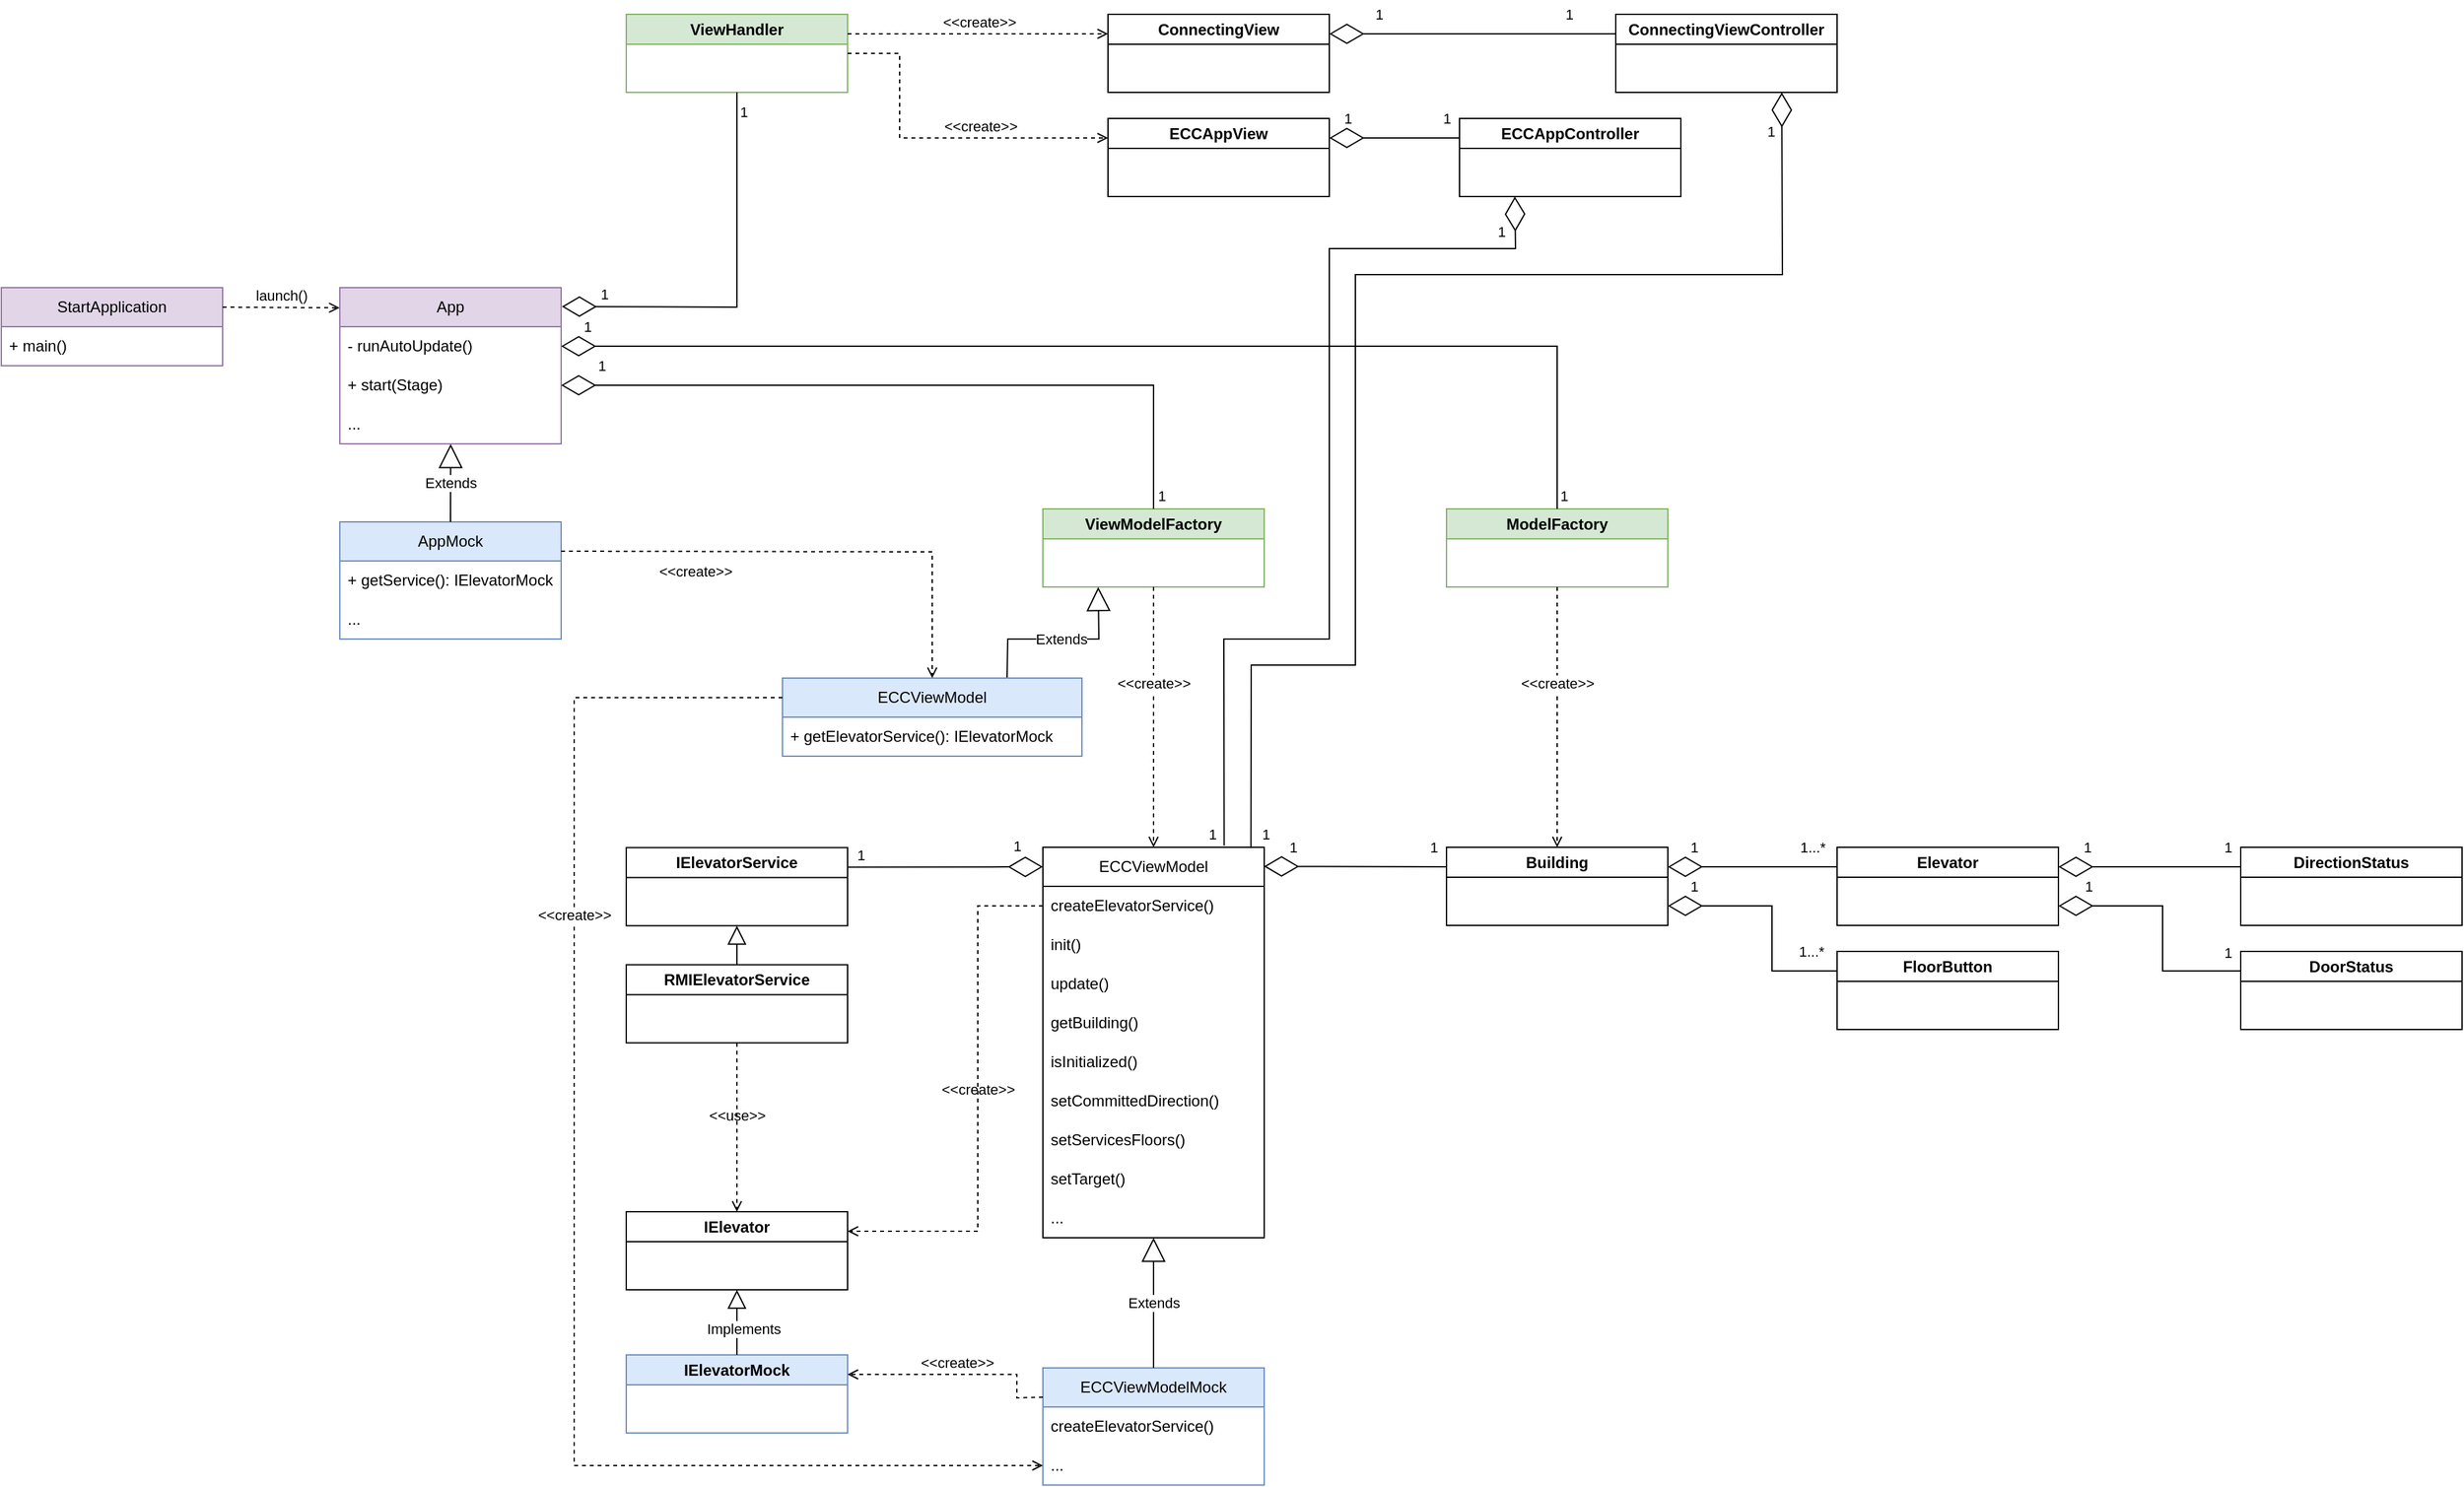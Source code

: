 <mxfile version="20.8.11" type="device"><diagram name="Page-1" id="Hwsbi2dae1K12TZPExzu"><mxGraphModel dx="2690" dy="2209" grid="1" gridSize="10" guides="1" tooltips="1" connect="1" arrows="1" fold="1" page="1" pageScale="1" pageWidth="850" pageHeight="1100" math="0" shadow="0"><root><mxCell id="0"/><mxCell id="1" parent="0"/><mxCell id="rHWufkOqWPk_4TAR-WMq-7" value="" style="endArrow=diamondThin;endFill=0;endSize=24;html=1;rounded=0;entryX=1;entryY=0.25;entryDx=0;entryDy=0;exitX=0;exitY=0.25;exitDx=0;exitDy=0;" edge="1" parent="1" source="rHWufkOqWPk_4TAR-WMq-4" target="rHWufkOqWPk_4TAR-WMq-1"><mxGeometry width="160" relative="1" as="geometry"><mxPoint x="740" y="310" as="sourcePoint"/><mxPoint x="900" y="310" as="targetPoint"/></mxGeometry></mxCell><mxCell id="rHWufkOqWPk_4TAR-WMq-12" value="1...*" style="edgeLabel;html=1;align=center;verticalAlign=middle;resizable=0;points=[];" vertex="1" connectable="0" parent="rHWufkOqWPk_4TAR-WMq-7"><mxGeometry x="-0.343" relative="1" as="geometry"><mxPoint x="23" y="-15" as="offset"/></mxGeometry></mxCell><mxCell id="rHWufkOqWPk_4TAR-WMq-13" value="1" style="edgeLabel;html=1;align=center;verticalAlign=middle;resizable=0;points=[];" vertex="1" connectable="0" parent="rHWufkOqWPk_4TAR-WMq-7"><mxGeometry x="0.602" y="-1" relative="1" as="geometry"><mxPoint x="-6" y="-14" as="offset"/></mxGeometry></mxCell><mxCell id="rHWufkOqWPk_4TAR-WMq-1" value="Building" style="swimlane;whiteSpace=wrap;html=1;" vertex="1" parent="1"><mxGeometry x="710" y="160" width="170" height="60" as="geometry"/></mxCell><mxCell id="rHWufkOqWPk_4TAR-WMq-2" value="DirectionStatus" style="swimlane;whiteSpace=wrap;html=1;" vertex="1" parent="1"><mxGeometry x="1320" y="160" width="170" height="60" as="geometry"/></mxCell><mxCell id="rHWufkOqWPk_4TAR-WMq-3" value="DoorStatus" style="swimlane;whiteSpace=wrap;html=1;" vertex="1" parent="1"><mxGeometry x="1320" y="240" width="170" height="60" as="geometry"/></mxCell><mxCell id="rHWufkOqWPk_4TAR-WMq-4" value="Elevator" style="swimlane;whiteSpace=wrap;html=1;" vertex="1" parent="1"><mxGeometry x="1010" y="160" width="170" height="60" as="geometry"/></mxCell><mxCell id="rHWufkOqWPk_4TAR-WMq-5" value="FloorButton" style="swimlane;whiteSpace=wrap;html=1;" vertex="1" parent="1"><mxGeometry x="1010" y="240" width="170" height="60" as="geometry"/></mxCell><mxCell id="rHWufkOqWPk_4TAR-WMq-14" value="" style="endArrow=diamondThin;endFill=0;endSize=24;html=1;rounded=0;entryX=1;entryY=0.75;entryDx=0;entryDy=0;exitX=0;exitY=0.25;exitDx=0;exitDy=0;" edge="1" parent="1" source="rHWufkOqWPk_4TAR-WMq-5" target="rHWufkOqWPk_4TAR-WMq-1"><mxGeometry width="160" relative="1" as="geometry"><mxPoint x="1030" y="230" as="sourcePoint"/><mxPoint x="900" y="230" as="targetPoint"/><Array as="points"><mxPoint x="960" y="255"/><mxPoint x="960" y="205"/></Array></mxGeometry></mxCell><mxCell id="rHWufkOqWPk_4TAR-WMq-15" value="1...*" style="edgeLabel;html=1;align=center;verticalAlign=middle;resizable=0;points=[];" vertex="1" connectable="0" parent="rHWufkOqWPk_4TAR-WMq-14"><mxGeometry x="-0.343" relative="1" as="geometry"><mxPoint x="30" y="-6" as="offset"/></mxGeometry></mxCell><mxCell id="rHWufkOqWPk_4TAR-WMq-16" value="1" style="edgeLabel;html=1;align=center;verticalAlign=middle;resizable=0;points=[];" vertex="1" connectable="0" parent="rHWufkOqWPk_4TAR-WMq-14"><mxGeometry x="0.602" y="-1" relative="1" as="geometry"><mxPoint x="-16" y="-14" as="offset"/></mxGeometry></mxCell><mxCell id="rHWufkOqWPk_4TAR-WMq-17" value="" style="endArrow=diamondThin;endFill=0;endSize=24;html=1;rounded=0;entryX=1;entryY=0.25;entryDx=0;entryDy=0;exitX=0;exitY=0.25;exitDx=0;exitDy=0;" edge="1" parent="1" source="rHWufkOqWPk_4TAR-WMq-2" target="rHWufkOqWPk_4TAR-WMq-4"><mxGeometry width="160" relative="1" as="geometry"><mxPoint x="1320" y="140" as="sourcePoint"/><mxPoint x="1190" y="140" as="targetPoint"/></mxGeometry></mxCell><mxCell id="rHWufkOqWPk_4TAR-WMq-18" value="1" style="edgeLabel;html=1;align=center;verticalAlign=middle;resizable=0;points=[];" vertex="1" connectable="0" parent="rHWufkOqWPk_4TAR-WMq-17"><mxGeometry x="-0.343" relative="1" as="geometry"><mxPoint x="36" y="-15" as="offset"/></mxGeometry></mxCell><mxCell id="rHWufkOqWPk_4TAR-WMq-19" value="1" style="edgeLabel;html=1;align=center;verticalAlign=middle;resizable=0;points=[];" vertex="1" connectable="0" parent="rHWufkOqWPk_4TAR-WMq-17"><mxGeometry x="0.602" y="-1" relative="1" as="geometry"><mxPoint x="-6" y="-14" as="offset"/></mxGeometry></mxCell><mxCell id="rHWufkOqWPk_4TAR-WMq-23" value="" style="endArrow=diamondThin;endFill=0;endSize=24;html=1;rounded=0;entryX=1;entryY=0.75;entryDx=0;entryDy=0;exitX=0;exitY=0.25;exitDx=0;exitDy=0;" edge="1" parent="1" source="rHWufkOqWPk_4TAR-WMq-3" target="rHWufkOqWPk_4TAR-WMq-4"><mxGeometry width="160" relative="1" as="geometry"><mxPoint x="1330" y="219.52" as="sourcePoint"/><mxPoint x="1190" y="219.52" as="targetPoint"/><Array as="points"><mxPoint x="1260" y="255"/><mxPoint x="1260" y="205"/></Array></mxGeometry></mxCell><mxCell id="rHWufkOqWPk_4TAR-WMq-24" value="1" style="edgeLabel;html=1;align=center;verticalAlign=middle;resizable=0;points=[];" vertex="1" connectable="0" parent="rHWufkOqWPk_4TAR-WMq-23"><mxGeometry x="-0.343" relative="1" as="geometry"><mxPoint x="50" y="-12" as="offset"/></mxGeometry></mxCell><mxCell id="rHWufkOqWPk_4TAR-WMq-25" value="1" style="edgeLabel;html=1;align=center;verticalAlign=middle;resizable=0;points=[];" vertex="1" connectable="0" parent="rHWufkOqWPk_4TAR-WMq-23"><mxGeometry x="0.602" y="-1" relative="1" as="geometry"><mxPoint x="-15" y="-14" as="offset"/></mxGeometry></mxCell><mxCell id="rHWufkOqWPk_4TAR-WMq-30" value="ECCViewModel" style="swimlane;fontStyle=0;childLayout=stackLayout;horizontal=1;startSize=30;horizontalStack=0;resizeParent=1;resizeParentMax=0;resizeLast=0;collapsible=1;marginBottom=0;whiteSpace=wrap;html=1;" vertex="1" parent="1"><mxGeometry x="400" y="160" width="170" height="300" as="geometry"/></mxCell><mxCell id="rHWufkOqWPk_4TAR-WMq-50" value="createElevatorService()" style="text;strokeColor=none;fillColor=none;align=left;verticalAlign=middle;spacingLeft=4;spacingRight=4;overflow=hidden;points=[[0,0.5],[1,0.5]];portConstraint=eastwest;rotatable=0;whiteSpace=wrap;html=1;" vertex="1" parent="rHWufkOqWPk_4TAR-WMq-30"><mxGeometry y="30" width="170" height="30" as="geometry"/></mxCell><mxCell id="rHWufkOqWPk_4TAR-WMq-32" value="init()" style="text;strokeColor=none;fillColor=none;align=left;verticalAlign=middle;spacingLeft=4;spacingRight=4;overflow=hidden;points=[[0,0.5],[1,0.5]];portConstraint=eastwest;rotatable=0;whiteSpace=wrap;html=1;" vertex="1" parent="rHWufkOqWPk_4TAR-WMq-30"><mxGeometry y="60" width="170" height="30" as="geometry"/></mxCell><mxCell id="rHWufkOqWPk_4TAR-WMq-33" value="update()" style="text;strokeColor=none;fillColor=none;align=left;verticalAlign=middle;spacingLeft=4;spacingRight=4;overflow=hidden;points=[[0,0.5],[1,0.5]];portConstraint=eastwest;rotatable=0;whiteSpace=wrap;html=1;" vertex="1" parent="rHWufkOqWPk_4TAR-WMq-30"><mxGeometry y="90" width="170" height="30" as="geometry"/></mxCell><mxCell id="rHWufkOqWPk_4TAR-WMq-34" value="getBuilding()" style="text;strokeColor=none;fillColor=none;align=left;verticalAlign=middle;spacingLeft=4;spacingRight=4;overflow=hidden;points=[[0,0.5],[1,0.5]];portConstraint=eastwest;rotatable=0;whiteSpace=wrap;html=1;" vertex="1" parent="rHWufkOqWPk_4TAR-WMq-30"><mxGeometry y="120" width="170" height="30" as="geometry"/></mxCell><mxCell id="rHWufkOqWPk_4TAR-WMq-35" value="isInitialized()" style="text;strokeColor=none;fillColor=none;align=left;verticalAlign=middle;spacingLeft=4;spacingRight=4;overflow=hidden;points=[[0,0.5],[1,0.5]];portConstraint=eastwest;rotatable=0;whiteSpace=wrap;html=1;" vertex="1" parent="rHWufkOqWPk_4TAR-WMq-30"><mxGeometry y="150" width="170" height="30" as="geometry"/></mxCell><mxCell id="rHWufkOqWPk_4TAR-WMq-38" value="setCommittedDirection()" style="text;strokeColor=none;fillColor=none;align=left;verticalAlign=middle;spacingLeft=4;spacingRight=4;overflow=hidden;points=[[0,0.5],[1,0.5]];portConstraint=eastwest;rotatable=0;whiteSpace=wrap;html=1;" vertex="1" parent="rHWufkOqWPk_4TAR-WMq-30"><mxGeometry y="180" width="170" height="30" as="geometry"/></mxCell><mxCell id="rHWufkOqWPk_4TAR-WMq-37" value="setServicesFloors()" style="text;strokeColor=none;fillColor=none;align=left;verticalAlign=middle;spacingLeft=4;spacingRight=4;overflow=hidden;points=[[0,0.5],[1,0.5]];portConstraint=eastwest;rotatable=0;whiteSpace=wrap;html=1;" vertex="1" parent="rHWufkOqWPk_4TAR-WMq-30"><mxGeometry y="210" width="170" height="30" as="geometry"/></mxCell><mxCell id="rHWufkOqWPk_4TAR-WMq-36" value="setTarget()" style="text;strokeColor=none;fillColor=none;align=left;verticalAlign=middle;spacingLeft=4;spacingRight=4;overflow=hidden;points=[[0,0.5],[1,0.5]];portConstraint=eastwest;rotatable=0;whiteSpace=wrap;html=1;" vertex="1" parent="rHWufkOqWPk_4TAR-WMq-30"><mxGeometry y="240" width="170" height="30" as="geometry"/></mxCell><mxCell id="rHWufkOqWPk_4TAR-WMq-39" value="..." style="text;strokeColor=none;fillColor=none;align=left;verticalAlign=middle;spacingLeft=4;spacingRight=4;overflow=hidden;points=[[0,0.5],[1,0.5]];portConstraint=eastwest;rotatable=0;whiteSpace=wrap;html=1;" vertex="1" parent="rHWufkOqWPk_4TAR-WMq-30"><mxGeometry y="270" width="170" height="30" as="geometry"/></mxCell><mxCell id="rHWufkOqWPk_4TAR-WMq-40" value="IElevatorService" style="swimlane;whiteSpace=wrap;html=1;" vertex="1" parent="1"><mxGeometry x="80" y="160.28" width="170" height="60" as="geometry"/></mxCell><mxCell id="rHWufkOqWPk_4TAR-WMq-45" value="" style="endArrow=block;endFill=0;endSize=12;html=1;rounded=0;entryX=0.5;entryY=1;entryDx=0;entryDy=0;exitX=0.5;exitY=0;exitDx=0;exitDy=0;" edge="1" parent="1" source="rHWufkOqWPk_4TAR-WMq-48" target="rHWufkOqWPk_4TAR-WMq-40"><mxGeometry width="160" relative="1" as="geometry"><mxPoint x="170" y="260.28" as="sourcePoint"/><mxPoint x="560" y="100.28" as="targetPoint"/></mxGeometry></mxCell><mxCell id="rHWufkOqWPk_4TAR-WMq-46" value="IElevator" style="swimlane;whiteSpace=wrap;html=1;" vertex="1" parent="1"><mxGeometry x="80" y="440" width="170" height="60" as="geometry"/></mxCell><mxCell id="rHWufkOqWPk_4TAR-WMq-48" value="RMIElevatorService" style="swimlane;whiteSpace=wrap;html=1;" vertex="1" parent="1"><mxGeometry x="80" y="250.28" width="170" height="60" as="geometry"/></mxCell><mxCell id="rHWufkOqWPk_4TAR-WMq-52" value="IElevatorMock" style="swimlane;whiteSpace=wrap;html=1;fillColor=#dae8fc;strokeColor=#6c8ebf;" vertex="1" parent="1"><mxGeometry x="80" y="550" width="170" height="60" as="geometry"/></mxCell><mxCell id="rHWufkOqWPk_4TAR-WMq-54" value="ECCViewModelMock" style="swimlane;fontStyle=0;childLayout=stackLayout;horizontal=1;startSize=30;horizontalStack=0;resizeParent=1;resizeParentMax=0;resizeLast=0;collapsible=1;marginBottom=0;whiteSpace=wrap;html=1;fillColor=#dae8fc;strokeColor=#6c8ebf;" vertex="1" parent="1"><mxGeometry x="400" y="560" width="170" height="90" as="geometry"/></mxCell><mxCell id="rHWufkOqWPk_4TAR-WMq-55" value="createElevatorService()" style="text;strokeColor=none;fillColor=none;align=left;verticalAlign=middle;spacingLeft=4;spacingRight=4;overflow=hidden;points=[[0,0.5],[1,0.5]];portConstraint=eastwest;rotatable=0;whiteSpace=wrap;html=1;" vertex="1" parent="rHWufkOqWPk_4TAR-WMq-54"><mxGeometry y="30" width="170" height="30" as="geometry"/></mxCell><mxCell id="rHWufkOqWPk_4TAR-WMq-63" value="..." style="text;strokeColor=none;fillColor=none;align=left;verticalAlign=middle;spacingLeft=4;spacingRight=4;overflow=hidden;points=[[0,0.5],[1,0.5]];portConstraint=eastwest;rotatable=0;whiteSpace=wrap;html=1;" vertex="1" parent="rHWufkOqWPk_4TAR-WMq-54"><mxGeometry y="60" width="170" height="30" as="geometry"/></mxCell><mxCell id="rHWufkOqWPk_4TAR-WMq-65" value="Extends" style="endArrow=block;endSize=16;endFill=0;html=1;rounded=0;exitX=0.5;exitY=0;exitDx=0;exitDy=0;" edge="1" parent="1" source="rHWufkOqWPk_4TAR-WMq-54"><mxGeometry x="0.007" width="160" relative="1" as="geometry"><mxPoint x="180" y="490" as="sourcePoint"/><mxPoint x="485" y="460" as="targetPoint"/><mxPoint as="offset"/></mxGeometry></mxCell><mxCell id="rHWufkOqWPk_4TAR-WMq-78" value="" style="endArrow=diamondThin;endFill=0;endSize=24;html=1;rounded=0;exitX=1;exitY=0.25;exitDx=0;exitDy=0;" edge="1" parent="1" source="rHWufkOqWPk_4TAR-WMq-40"><mxGeometry width="160" relative="1" as="geometry"><mxPoint x="-80" y="410" as="sourcePoint"/><mxPoint x="400" y="175" as="targetPoint"/></mxGeometry></mxCell><mxCell id="rHWufkOqWPk_4TAR-WMq-79" value="1" style="edgeLabel;html=1;align=center;verticalAlign=middle;resizable=0;points=[];" vertex="1" connectable="0" parent="rHWufkOqWPk_4TAR-WMq-78"><mxGeometry x="0.652" y="-3" relative="1" as="geometry"><mxPoint x="6" y="-19" as="offset"/></mxGeometry></mxCell><mxCell id="rHWufkOqWPk_4TAR-WMq-80" value="1" style="edgeLabel;html=1;align=center;verticalAlign=middle;resizable=0;points=[];" vertex="1" connectable="0" parent="rHWufkOqWPk_4TAR-WMq-78"><mxGeometry x="-0.668" y="1" relative="1" as="geometry"><mxPoint x="-15" y="-8" as="offset"/></mxGeometry></mxCell><mxCell id="rHWufkOqWPk_4TAR-WMq-81" value="&amp;lt;&amp;lt;create&amp;gt;&amp;gt;" style="html=1;verticalAlign=bottom;labelBackgroundColor=none;endArrow=open;endFill=0;dashed=1;rounded=0;exitX=0;exitY=0.5;exitDx=0;exitDy=0;entryX=1;entryY=0.25;entryDx=0;entryDy=0;" edge="1" parent="1" source="rHWufkOqWPk_4TAR-WMq-50" target="rHWufkOqWPk_4TAR-WMq-46"><mxGeometry width="160" relative="1" as="geometry"><mxPoint x="160" y="300" as="sourcePoint"/><mxPoint x="320" y="300" as="targetPoint"/><Array as="points"><mxPoint x="350" y="205"/><mxPoint x="350" y="455"/></Array></mxGeometry></mxCell><mxCell id="rHWufkOqWPk_4TAR-WMq-82" value="&amp;lt;&amp;lt;create&amp;gt;&amp;gt;" style="html=1;verticalAlign=bottom;labelBackgroundColor=none;endArrow=open;endFill=0;dashed=1;rounded=0;exitX=0;exitY=0.25;exitDx=0;exitDy=0;entryX=1;entryY=0.25;entryDx=0;entryDy=0;" edge="1" parent="1" source="rHWufkOqWPk_4TAR-WMq-54" target="rHWufkOqWPk_4TAR-WMq-52"><mxGeometry width="160" relative="1" as="geometry"><mxPoint x="410" y="215" as="sourcePoint"/><mxPoint x="135" y="450" as="targetPoint"/><Array as="points"><mxPoint x="380" y="583"/><mxPoint x="380" y="565"/></Array></mxGeometry></mxCell><mxCell id="rHWufkOqWPk_4TAR-WMq-83" value="Implements" style="endArrow=block;endFill=0;endSize=12;html=1;rounded=0;entryX=0.5;entryY=1;entryDx=0;entryDy=0;exitX=0.5;exitY=0;exitDx=0;exitDy=0;" edge="1" parent="1" source="rHWufkOqWPk_4TAR-WMq-52" target="rHWufkOqWPk_4TAR-WMq-46"><mxGeometry x="-0.2" y="-5" width="160" relative="1" as="geometry"><mxPoint x="25" y="300" as="sourcePoint"/><mxPoint x="25" y="270" as="targetPoint"/><mxPoint as="offset"/></mxGeometry></mxCell><mxCell id="rHWufkOqWPk_4TAR-WMq-84" value="" style="endArrow=diamondThin;endFill=0;endSize=24;html=1;rounded=0;entryX=0.999;entryY=0.049;entryDx=0;entryDy=0;exitX=0;exitY=0.25;exitDx=0;exitDy=0;entryPerimeter=0;" edge="1" parent="1" source="rHWufkOqWPk_4TAR-WMq-1" target="rHWufkOqWPk_4TAR-WMq-30"><mxGeometry width="160" relative="1" as="geometry"><mxPoint x="750" y="240" as="sourcePoint"/><mxPoint x="620" y="240" as="targetPoint"/></mxGeometry></mxCell><mxCell id="rHWufkOqWPk_4TAR-WMq-85" value="1" style="edgeLabel;html=1;align=center;verticalAlign=middle;resizable=0;points=[];" vertex="1" connectable="0" parent="rHWufkOqWPk_4TAR-WMq-84"><mxGeometry x="-0.343" relative="1" as="geometry"><mxPoint x="36" y="-15" as="offset"/></mxGeometry></mxCell><mxCell id="rHWufkOqWPk_4TAR-WMq-86" value="1" style="edgeLabel;html=1;align=center;verticalAlign=middle;resizable=0;points=[];" vertex="1" connectable="0" parent="rHWufkOqWPk_4TAR-WMq-84"><mxGeometry x="0.602" y="-1" relative="1" as="geometry"><mxPoint x="-6" y="-14" as="offset"/></mxGeometry></mxCell><mxCell id="rHWufkOqWPk_4TAR-WMq-87" value="ModelFactory" style="swimlane;whiteSpace=wrap;html=1;fillColor=#d5e8d4;strokeColor=#82b366;" vertex="1" parent="1"><mxGeometry x="710" y="-100" width="170" height="60" as="geometry"/></mxCell><mxCell id="rHWufkOqWPk_4TAR-WMq-89" value="" style="html=1;verticalAlign=bottom;labelBackgroundColor=none;endArrow=open;endFill=0;dashed=1;rounded=0;exitX=0.5;exitY=1;exitDx=0;exitDy=0;entryX=0.5;entryY=0;entryDx=0;entryDy=0;" edge="1" parent="1" source="rHWufkOqWPk_4TAR-WMq-87" target="rHWufkOqWPk_4TAR-WMq-1"><mxGeometry width="160" relative="1" as="geometry"><mxPoint x="480" y="170" as="sourcePoint"/><mxPoint x="640" y="170" as="targetPoint"/></mxGeometry></mxCell><mxCell id="rHWufkOqWPk_4TAR-WMq-90" value="&amp;lt;&amp;lt;create&amp;gt;&amp;gt;" style="edgeLabel;html=1;align=center;verticalAlign=middle;resizable=0;points=[];" vertex="1" connectable="0" parent="rHWufkOqWPk_4TAR-WMq-89"><mxGeometry x="-0.444" y="3" relative="1" as="geometry"><mxPoint x="-3" y="18" as="offset"/></mxGeometry></mxCell><mxCell id="rHWufkOqWPk_4TAR-WMq-91" value="ViewHandler" style="swimlane;whiteSpace=wrap;html=1;fillColor=#d5e8d4;strokeColor=#82b366;" vertex="1" parent="1"><mxGeometry x="80" y="-480" width="170" height="60" as="geometry"/></mxCell><mxCell id="rHWufkOqWPk_4TAR-WMq-94" value="" style="html=1;verticalAlign=bottom;labelBackgroundColor=none;endArrow=open;endFill=0;dashed=1;rounded=0;exitX=1;exitY=0.25;exitDx=0;exitDy=0;entryX=0;entryY=0.25;entryDx=0;entryDy=0;" edge="1" parent="1" source="rHWufkOqWPk_4TAR-WMq-91" target="rHWufkOqWPk_4TAR-WMq-129"><mxGeometry width="160" relative="1" as="geometry"><mxPoint x="805" y="-180" as="sourcePoint"/><mxPoint x="450" y="-465" as="targetPoint"/></mxGeometry></mxCell><mxCell id="rHWufkOqWPk_4TAR-WMq-95" value="&amp;lt;&amp;lt;create&amp;gt;&amp;gt;" style="edgeLabel;html=1;align=center;verticalAlign=middle;resizable=0;points=[];" vertex="1" connectable="0" parent="rHWufkOqWPk_4TAR-WMq-94"><mxGeometry x="-0.444" y="3" relative="1" as="geometry"><mxPoint x="45" y="-6" as="offset"/></mxGeometry></mxCell><mxCell id="rHWufkOqWPk_4TAR-WMq-96" value="" style="html=1;verticalAlign=bottom;labelBackgroundColor=none;endArrow=open;endFill=0;dashed=1;rounded=0;exitX=1;exitY=0.5;exitDx=0;exitDy=0;entryX=0;entryY=0.25;entryDx=0;entryDy=0;" edge="1" parent="1" source="rHWufkOqWPk_4TAR-WMq-91" target="rHWufkOqWPk_4TAR-WMq-130"><mxGeometry width="160" relative="1" as="geometry"><mxPoint x="260" y="-455" as="sourcePoint"/><mxPoint x="450" y="-385" as="targetPoint"/><Array as="points"><mxPoint x="290" y="-450"/><mxPoint x="290" y="-385"/></Array></mxGeometry></mxCell><mxCell id="rHWufkOqWPk_4TAR-WMq-97" value="&amp;lt;&amp;lt;create&amp;gt;&amp;gt;" style="edgeLabel;html=1;align=center;verticalAlign=middle;resizable=0;points=[];" vertex="1" connectable="0" parent="rHWufkOqWPk_4TAR-WMq-96"><mxGeometry x="-0.444" y="3" relative="1" as="geometry"><mxPoint x="59" y="22" as="offset"/></mxGeometry></mxCell><mxCell id="rHWufkOqWPk_4TAR-WMq-98" value="ViewModelFactory" style="swimlane;whiteSpace=wrap;html=1;fillColor=#d5e8d4;strokeColor=#82b366;" vertex="1" parent="1"><mxGeometry x="400" y="-100" width="170" height="60" as="geometry"/></mxCell><mxCell id="rHWufkOqWPk_4TAR-WMq-99" value="" style="html=1;verticalAlign=bottom;labelBackgroundColor=none;endArrow=open;endFill=0;dashed=1;rounded=0;exitX=0.5;exitY=1;exitDx=0;exitDy=0;entryX=0.5;entryY=0;entryDx=0;entryDy=0;" edge="1" parent="1" source="rHWufkOqWPk_4TAR-WMq-98" target="rHWufkOqWPk_4TAR-WMq-30"><mxGeometry width="160" relative="1" as="geometry"><mxPoint x="805" y="20" as="sourcePoint"/><mxPoint x="805" y="170" as="targetPoint"/></mxGeometry></mxCell><mxCell id="rHWufkOqWPk_4TAR-WMq-100" value="&amp;lt;&amp;lt;create&amp;gt;&amp;gt;" style="edgeLabel;html=1;align=center;verticalAlign=middle;resizable=0;points=[];" vertex="1" connectable="0" parent="rHWufkOqWPk_4TAR-WMq-99"><mxGeometry x="-0.444" y="3" relative="1" as="geometry"><mxPoint x="-3" y="18" as="offset"/></mxGeometry></mxCell><mxCell id="rHWufkOqWPk_4TAR-WMq-101" value="ConnectingViewController" style="swimlane;whiteSpace=wrap;html=1;" vertex="1" parent="1"><mxGeometry x="840" y="-480" width="170" height="60" as="geometry"/></mxCell><mxCell id="rHWufkOqWPk_4TAR-WMq-102" value="ECCAppController" style="swimlane;whiteSpace=wrap;html=1;" vertex="1" parent="1"><mxGeometry x="720" y="-400" width="170" height="60" as="geometry"/></mxCell><mxCell id="rHWufkOqWPk_4TAR-WMq-103" value="" style="endArrow=diamondThin;endFill=0;endSize=24;html=1;rounded=0;entryX=1;entryY=0.25;entryDx=0;entryDy=0;exitX=0;exitY=0.25;exitDx=0;exitDy=0;" edge="1" parent="1" source="rHWufkOqWPk_4TAR-WMq-101" target="rHWufkOqWPk_4TAR-WMq-129"><mxGeometry width="160" relative="1" as="geometry"><mxPoint x="750.17" y="-299.7" as="sourcePoint"/><mxPoint x="620" y="-465" as="targetPoint"/></mxGeometry></mxCell><mxCell id="rHWufkOqWPk_4TAR-WMq-104" value="1" style="edgeLabel;html=1;align=center;verticalAlign=middle;resizable=0;points=[];" vertex="1" connectable="0" parent="rHWufkOqWPk_4TAR-WMq-103"><mxGeometry x="-0.343" relative="1" as="geometry"><mxPoint x="36" y="-15" as="offset"/></mxGeometry></mxCell><mxCell id="rHWufkOqWPk_4TAR-WMq-105" value="1" style="edgeLabel;html=1;align=center;verticalAlign=middle;resizable=0;points=[];" vertex="1" connectable="0" parent="rHWufkOqWPk_4TAR-WMq-103"><mxGeometry x="0.602" y="-1" relative="1" as="geometry"><mxPoint x="-6" y="-14" as="offset"/></mxGeometry></mxCell><mxCell id="rHWufkOqWPk_4TAR-WMq-106" value="" style="endArrow=diamondThin;endFill=0;endSize=24;html=1;rounded=0;entryX=1;entryY=0.25;entryDx=0;entryDy=0;exitX=0;exitY=0.25;exitDx=0;exitDy=0;" edge="1" parent="1" source="rHWufkOqWPk_4TAR-WMq-102" target="rHWufkOqWPk_4TAR-WMq-130"><mxGeometry width="160" relative="1" as="geometry"><mxPoint x="730" y="-410" as="sourcePoint"/><mxPoint x="620" y="-385" as="targetPoint"/></mxGeometry></mxCell><mxCell id="rHWufkOqWPk_4TAR-WMq-107" value="1" style="edgeLabel;html=1;align=center;verticalAlign=middle;resizable=0;points=[];" vertex="1" connectable="0" parent="rHWufkOqWPk_4TAR-WMq-106"><mxGeometry x="-0.343" relative="1" as="geometry"><mxPoint x="23" y="-15" as="offset"/></mxGeometry></mxCell><mxCell id="rHWufkOqWPk_4TAR-WMq-108" value="1" style="edgeLabel;html=1;align=center;verticalAlign=middle;resizable=0;points=[];" vertex="1" connectable="0" parent="rHWufkOqWPk_4TAR-WMq-106"><mxGeometry x="0.602" y="-1" relative="1" as="geometry"><mxPoint x="-6" y="-14" as="offset"/></mxGeometry></mxCell><mxCell id="rHWufkOqWPk_4TAR-WMq-110" value="App" style="swimlane;fontStyle=0;childLayout=stackLayout;horizontal=1;startSize=30;horizontalStack=0;resizeParent=1;resizeParentMax=0;resizeLast=0;collapsible=1;marginBottom=0;whiteSpace=wrap;html=1;fillColor=#e1d5e7;strokeColor=#9673a6;" vertex="1" parent="1"><mxGeometry x="-140" y="-270" width="170" height="120" as="geometry"/></mxCell><mxCell id="rHWufkOqWPk_4TAR-WMq-111" value="- runAutoUpdate()" style="text;strokeColor=none;fillColor=none;align=left;verticalAlign=middle;spacingLeft=4;spacingRight=4;overflow=hidden;points=[[0,0.5],[1,0.5]];portConstraint=eastwest;rotatable=0;whiteSpace=wrap;html=1;" vertex="1" parent="rHWufkOqWPk_4TAR-WMq-110"><mxGeometry y="30" width="170" height="30" as="geometry"/></mxCell><mxCell id="rHWufkOqWPk_4TAR-WMq-112" value="+ start(Stage)" style="text;strokeColor=none;fillColor=none;align=left;verticalAlign=middle;spacingLeft=4;spacingRight=4;overflow=hidden;points=[[0,0.5],[1,0.5]];portConstraint=eastwest;rotatable=0;whiteSpace=wrap;html=1;" vertex="1" parent="rHWufkOqWPk_4TAR-WMq-110"><mxGeometry y="60" width="170" height="30" as="geometry"/></mxCell><mxCell id="rHWufkOqWPk_4TAR-WMq-119" value="..." style="text;strokeColor=none;fillColor=none;align=left;verticalAlign=middle;spacingLeft=4;spacingRight=4;overflow=hidden;points=[[0,0.5],[1,0.5]];portConstraint=eastwest;rotatable=0;whiteSpace=wrap;html=1;" vertex="1" parent="rHWufkOqWPk_4TAR-WMq-110"><mxGeometry y="90" width="170" height="30" as="geometry"/></mxCell><mxCell id="rHWufkOqWPk_4TAR-WMq-120" value="" style="endArrow=diamondThin;endFill=0;endSize=24;html=1;rounded=0;entryX=1.003;entryY=0.121;entryDx=0;entryDy=0;exitX=0.5;exitY=1;exitDx=0;exitDy=0;entryPerimeter=0;" edge="1" parent="1" source="rHWufkOqWPk_4TAR-WMq-91" target="rHWufkOqWPk_4TAR-WMq-110"><mxGeometry width="160" relative="1" as="geometry"><mxPoint x="190.17" y="-259.7" as="sourcePoint"/><mxPoint x="50.0" y="-260.0" as="targetPoint"/><Array as="points"><mxPoint x="165" y="-255"/></Array></mxGeometry></mxCell><mxCell id="rHWufkOqWPk_4TAR-WMq-121" value="1" style="edgeLabel;html=1;align=center;verticalAlign=middle;resizable=0;points=[];" vertex="1" connectable="0" parent="rHWufkOqWPk_4TAR-WMq-120"><mxGeometry x="-0.343" relative="1" as="geometry"><mxPoint x="5" y="-84" as="offset"/></mxGeometry></mxCell><mxCell id="rHWufkOqWPk_4TAR-WMq-122" value="1" style="edgeLabel;html=1;align=center;verticalAlign=middle;resizable=0;points=[];" vertex="1" connectable="0" parent="rHWufkOqWPk_4TAR-WMq-120"><mxGeometry x="0.602" y="-1" relative="1" as="geometry"><mxPoint x="-27" y="-9" as="offset"/></mxGeometry></mxCell><mxCell id="rHWufkOqWPk_4TAR-WMq-123" value="" style="endArrow=diamondThin;endFill=0;endSize=24;html=1;rounded=0;entryX=1;entryY=0.5;entryDx=0;entryDy=0;exitX=0.5;exitY=0;exitDx=0;exitDy=0;" edge="1" parent="1" source="rHWufkOqWPk_4TAR-WMq-87" target="rHWufkOqWPk_4TAR-WMq-111"><mxGeometry width="160" relative="1" as="geometry"><mxPoint x="175.0" y="-410" as="sourcePoint"/><mxPoint x="40" y="-230" as="targetPoint"/><Array as="points"><mxPoint x="795" y="-225"/></Array></mxGeometry></mxCell><mxCell id="rHWufkOqWPk_4TAR-WMq-124" value="1" style="edgeLabel;html=1;align=center;verticalAlign=middle;resizable=0;points=[];" vertex="1" connectable="0" parent="rHWufkOqWPk_4TAR-WMq-123"><mxGeometry x="-0.343" relative="1" as="geometry"><mxPoint x="172" y="115" as="offset"/></mxGeometry></mxCell><mxCell id="rHWufkOqWPk_4TAR-WMq-125" value="1" style="edgeLabel;html=1;align=center;verticalAlign=middle;resizable=0;points=[];" vertex="1" connectable="0" parent="rHWufkOqWPk_4TAR-WMq-123"><mxGeometry x="0.602" y="-1" relative="1" as="geometry"><mxPoint x="-157" y="-14" as="offset"/></mxGeometry></mxCell><mxCell id="rHWufkOqWPk_4TAR-WMq-126" value="" style="endArrow=diamondThin;endFill=0;endSize=24;html=1;rounded=0;entryX=1;entryY=0.5;entryDx=0;entryDy=0;exitX=0.5;exitY=0;exitDx=0;exitDy=0;" edge="1" parent="1" source="rHWufkOqWPk_4TAR-WMq-98" target="rHWufkOqWPk_4TAR-WMq-112"><mxGeometry width="160" relative="1" as="geometry"><mxPoint x="185.0" y="-400" as="sourcePoint"/><mxPoint x="50" y="-220" as="targetPoint"/><Array as="points"><mxPoint x="485" y="-195"/></Array></mxGeometry></mxCell><mxCell id="rHWufkOqWPk_4TAR-WMq-127" value="1" style="edgeLabel;html=1;align=center;verticalAlign=middle;resizable=0;points=[];" vertex="1" connectable="0" parent="rHWufkOqWPk_4TAR-WMq-126"><mxGeometry x="-0.343" relative="1" as="geometry"><mxPoint x="91" y="85" as="offset"/></mxGeometry></mxCell><mxCell id="rHWufkOqWPk_4TAR-WMq-128" value="1" style="edgeLabel;html=1;align=center;verticalAlign=middle;resizable=0;points=[];" vertex="1" connectable="0" parent="rHWufkOqWPk_4TAR-WMq-126"><mxGeometry x="0.602" y="-1" relative="1" as="geometry"><mxPoint x="-79" y="-14" as="offset"/></mxGeometry></mxCell><mxCell id="rHWufkOqWPk_4TAR-WMq-129" value="ConnectingView" style="swimlane;whiteSpace=wrap;html=1;" vertex="1" parent="1"><mxGeometry x="450" y="-480" width="170" height="60" as="geometry"/></mxCell><mxCell id="rHWufkOqWPk_4TAR-WMq-130" value="ECCAppView" style="swimlane;whiteSpace=wrap;html=1;" vertex="1" parent="1"><mxGeometry x="450" y="-400" width="170" height="60" as="geometry"/></mxCell><mxCell id="rHWufkOqWPk_4TAR-WMq-131" value="" style="endArrow=diamondThin;endFill=0;endSize=24;html=1;rounded=0;entryX=0.25;entryY=1;entryDx=0;entryDy=0;exitX=0.819;exitY=-0.004;exitDx=0;exitDy=0;exitPerimeter=0;" edge="1" parent="1" source="rHWufkOqWPk_4TAR-WMq-30" target="rHWufkOqWPk_4TAR-WMq-102"><mxGeometry width="160" relative="1" as="geometry"><mxPoint x="800.17" y="-229.7" as="sourcePoint"/><mxPoint x="660.0" y="-230.0" as="targetPoint"/><Array as="points"><mxPoint x="539"/><mxPoint x="620"/><mxPoint x="620" y="-300"/><mxPoint x="763" y="-300"/></Array></mxGeometry></mxCell><mxCell id="rHWufkOqWPk_4TAR-WMq-132" value="1" style="edgeLabel;html=1;align=center;verticalAlign=middle;resizable=0;points=[];rotation=0;" vertex="1" connectable="0" parent="rHWufkOqWPk_4TAR-WMq-131"><mxGeometry x="-0.343" relative="1" as="geometry"><mxPoint x="-47" y="150" as="offset"/></mxGeometry></mxCell><mxCell id="rHWufkOqWPk_4TAR-WMq-133" value="1" style="edgeLabel;html=1;align=center;verticalAlign=middle;resizable=0;points=[];" vertex="1" connectable="0" parent="rHWufkOqWPk_4TAR-WMq-131"><mxGeometry x="0.602" y="-1" relative="1" as="geometry"><mxPoint x="93" y="-14" as="offset"/></mxGeometry></mxCell><mxCell id="rHWufkOqWPk_4TAR-WMq-134" value="" style="endArrow=diamondThin;endFill=0;endSize=24;html=1;rounded=0;entryX=0.75;entryY=1;entryDx=0;entryDy=0;exitX=0.94;exitY=0.002;exitDx=0;exitDy=0;exitPerimeter=0;" edge="1" parent="1" source="rHWufkOqWPk_4TAR-WMq-30" target="rHWufkOqWPk_4TAR-WMq-101"><mxGeometry width="160" relative="1" as="geometry"><mxPoint x="537.5" y="170" as="sourcePoint"/><mxPoint x="772.5" y="-330" as="targetPoint"/><Array as="points"><mxPoint x="560" y="20"/><mxPoint x="640" y="20"/><mxPoint x="640" y="-280"/><mxPoint x="968" y="-280"/></Array></mxGeometry></mxCell><mxCell id="rHWufkOqWPk_4TAR-WMq-135" value="1" style="edgeLabel;html=1;align=center;verticalAlign=middle;resizable=0;points=[];" vertex="1" connectable="0" parent="rHWufkOqWPk_4TAR-WMq-134"><mxGeometry x="-0.343" relative="1" as="geometry"><mxPoint x="-110" y="234" as="offset"/></mxGeometry></mxCell><mxCell id="rHWufkOqWPk_4TAR-WMq-136" value="1" style="edgeLabel;html=1;align=center;verticalAlign=middle;resizable=0;points=[];" vertex="1" connectable="0" parent="rHWufkOqWPk_4TAR-WMq-134"><mxGeometry x="0.602" y="-1" relative="1" as="geometry"><mxPoint x="47" y="-111" as="offset"/></mxGeometry></mxCell><mxCell id="rHWufkOqWPk_4TAR-WMq-137" value="AppMock" style="swimlane;fontStyle=0;childLayout=stackLayout;horizontal=1;startSize=30;horizontalStack=0;resizeParent=1;resizeParentMax=0;resizeLast=0;collapsible=1;marginBottom=0;whiteSpace=wrap;html=1;fillColor=#dae8fc;strokeColor=#6c8ebf;" vertex="1" parent="1"><mxGeometry x="-140" y="-90" width="170" height="90" as="geometry"/></mxCell><mxCell id="rHWufkOqWPk_4TAR-WMq-138" value="+ getService(): IElevatorMock" style="text;strokeColor=none;fillColor=none;align=left;verticalAlign=middle;spacingLeft=4;spacingRight=4;overflow=hidden;points=[[0,0.5],[1,0.5]];portConstraint=eastwest;rotatable=0;whiteSpace=wrap;html=1;" vertex="1" parent="rHWufkOqWPk_4TAR-WMq-137"><mxGeometry y="30" width="170" height="30" as="geometry"/></mxCell><mxCell id="rHWufkOqWPk_4TAR-WMq-140" value="..." style="text;strokeColor=none;fillColor=none;align=left;verticalAlign=middle;spacingLeft=4;spacingRight=4;overflow=hidden;points=[[0,0.5],[1,0.5]];portConstraint=eastwest;rotatable=0;whiteSpace=wrap;html=1;" vertex="1" parent="rHWufkOqWPk_4TAR-WMq-137"><mxGeometry y="60" width="170" height="30" as="geometry"/></mxCell><mxCell id="rHWufkOqWPk_4TAR-WMq-142" value="Extends" style="endArrow=block;endSize=16;endFill=0;html=1;rounded=0;exitX=0.5;exitY=0;exitDx=0;exitDy=0;entryX=0.501;entryY=1.004;entryDx=0;entryDy=0;entryPerimeter=0;" edge="1" parent="1" source="rHWufkOqWPk_4TAR-WMq-137" target="rHWufkOqWPk_4TAR-WMq-119"><mxGeometry x="0.02" width="160" relative="1" as="geometry"><mxPoint x="-60" y="110" as="sourcePoint"/><mxPoint x="-60" y="10" as="targetPoint"/><mxPoint as="offset"/></mxGeometry></mxCell><mxCell id="rHWufkOqWPk_4TAR-WMq-143" value="" style="html=1;verticalAlign=bottom;labelBackgroundColor=none;endArrow=open;endFill=0;dashed=1;rounded=0;exitX=1;exitY=0.25;exitDx=0;exitDy=0;entryX=0.5;entryY=0;entryDx=0;entryDy=0;" edge="1" parent="1" source="rHWufkOqWPk_4TAR-WMq-137" target="rHWufkOqWPk_4TAR-WMq-146"><mxGeometry width="160" relative="1" as="geometry"><mxPoint x="140" y="-110" as="sourcePoint"/><mxPoint x="140" y="90" as="targetPoint"/><Array as="points"><mxPoint x="315" y="-67"/></Array></mxGeometry></mxCell><mxCell id="rHWufkOqWPk_4TAR-WMq-144" value="&amp;lt;&amp;lt;create&amp;gt;&amp;gt;" style="edgeLabel;html=1;align=center;verticalAlign=middle;resizable=0;points=[];" vertex="1" connectable="0" parent="rHWufkOqWPk_4TAR-WMq-143"><mxGeometry x="-0.444" y="3" relative="1" as="geometry"><mxPoint x="-3" y="18" as="offset"/></mxGeometry></mxCell><mxCell id="rHWufkOqWPk_4TAR-WMq-145" value="Extends" style="endArrow=block;endSize=16;endFill=0;html=1;rounded=0;exitX=0.75;exitY=0;exitDx=0;exitDy=0;entryX=0.25;entryY=1;entryDx=0;entryDy=0;" edge="1" parent="1" source="rHWufkOqWPk_4TAR-WMq-146" target="rHWufkOqWPk_4TAR-WMq-98"><mxGeometry x="0.02" width="160" relative="1" as="geometry"><mxPoint x="347.5" y="20" as="sourcePoint"/><mxPoint x="440.17" y="-30.0" as="targetPoint"/><mxPoint as="offset"/><Array as="points"><mxPoint x="373"/><mxPoint x="443"/></Array></mxGeometry></mxCell><mxCell id="rHWufkOqWPk_4TAR-WMq-146" value="ECCViewModel" style="swimlane;fontStyle=0;childLayout=stackLayout;horizontal=1;startSize=30;horizontalStack=0;resizeParent=1;resizeParentMax=0;resizeLast=0;collapsible=1;marginBottom=0;whiteSpace=wrap;html=1;fillColor=#dae8fc;strokeColor=#6c8ebf;" vertex="1" parent="1"><mxGeometry x="200" y="30" width="230" height="60" as="geometry"/></mxCell><mxCell id="rHWufkOqWPk_4TAR-WMq-154" value="+ getElevatorService(): IElevatorMock" style="text;strokeColor=none;fillColor=none;align=left;verticalAlign=middle;spacingLeft=4;spacingRight=4;overflow=hidden;points=[[0,0.5],[1,0.5]];portConstraint=eastwest;rotatable=0;whiteSpace=wrap;html=1;" vertex="1" parent="rHWufkOqWPk_4TAR-WMq-146"><mxGeometry y="30" width="230" height="30" as="geometry"/></mxCell><mxCell id="rHWufkOqWPk_4TAR-WMq-156" value="" style="html=1;verticalAlign=bottom;labelBackgroundColor=none;endArrow=open;endFill=0;dashed=1;rounded=0;exitX=0;exitY=0.25;exitDx=0;exitDy=0;entryX=0;entryY=0.5;entryDx=0;entryDy=0;" edge="1" parent="1" source="rHWufkOqWPk_4TAR-WMq-146" target="rHWufkOqWPk_4TAR-WMq-63"><mxGeometry width="160" relative="1" as="geometry"><mxPoint x="495" y="-30" as="sourcePoint"/><mxPoint x="360" y="630" as="targetPoint"/><Array as="points"><mxPoint x="40" y="45"/><mxPoint x="40" y="635"/></Array></mxGeometry></mxCell><mxCell id="rHWufkOqWPk_4TAR-WMq-157" value="&amp;lt;&amp;lt;create&amp;gt;&amp;gt;" style="edgeLabel;html=1;align=center;verticalAlign=middle;resizable=0;points=[];" vertex="1" connectable="0" parent="rHWufkOqWPk_4TAR-WMq-156"><mxGeometry x="-0.444" y="3" relative="1" as="geometry"><mxPoint x="-3" y="18" as="offset"/></mxGeometry></mxCell><mxCell id="rHWufkOqWPk_4TAR-WMq-158" value="StartApplication" style="swimlane;fontStyle=0;childLayout=stackLayout;horizontal=1;startSize=30;horizontalStack=0;resizeParent=1;resizeParentMax=0;resizeLast=0;collapsible=1;marginBottom=0;whiteSpace=wrap;html=1;fillColor=#e1d5e7;strokeColor=#9673a6;" vertex="1" parent="1"><mxGeometry x="-400" y="-270" width="170" height="60" as="geometry"/></mxCell><mxCell id="rHWufkOqWPk_4TAR-WMq-159" value="+ main()" style="text;strokeColor=none;fillColor=none;align=left;verticalAlign=middle;spacingLeft=4;spacingRight=4;overflow=hidden;points=[[0,0.5],[1,0.5]];portConstraint=eastwest;rotatable=0;whiteSpace=wrap;html=1;" vertex="1" parent="rHWufkOqWPk_4TAR-WMq-158"><mxGeometry y="30" width="170" height="30" as="geometry"/></mxCell><mxCell id="rHWufkOqWPk_4TAR-WMq-162" value="launch()" style="html=1;verticalAlign=bottom;labelBackgroundColor=none;endArrow=open;endFill=0;dashed=1;rounded=0;exitX=1;exitY=0.25;exitDx=0;exitDy=0;entryX=-0.001;entryY=0.129;entryDx=0;entryDy=0;entryPerimeter=0;" edge="1" parent="1" source="rHWufkOqWPk_4TAR-WMq-158" target="rHWufkOqWPk_4TAR-WMq-110"><mxGeometry width="160" relative="1" as="geometry"><mxPoint x="-60" y="-130" as="sourcePoint"/><mxPoint x="100" y="-130" as="targetPoint"/></mxGeometry></mxCell><mxCell id="rHWufkOqWPk_4TAR-WMq-165" value="&amp;lt;&amp;lt;use&amp;gt;&amp;gt;" style="html=1;verticalAlign=bottom;labelBackgroundColor=none;endArrow=open;endFill=0;dashed=1;rounded=0;exitX=0.5;exitY=1;exitDx=0;exitDy=0;entryX=0.5;entryY=0;entryDx=0;entryDy=0;" edge="1" parent="1" source="rHWufkOqWPk_4TAR-WMq-48" target="rHWufkOqWPk_4TAR-WMq-46"><mxGeometry width="160" relative="1" as="geometry"><mxPoint x="480" y="290" as="sourcePoint"/><mxPoint x="640" y="290" as="targetPoint"/></mxGeometry></mxCell></root></mxGraphModel></diagram></mxfile>